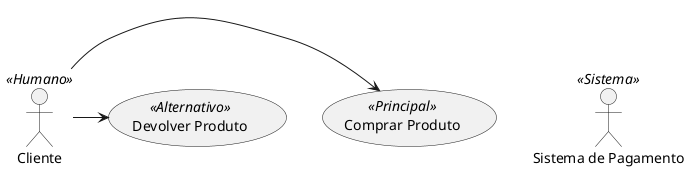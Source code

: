 @startuml
actor Cliente << Humano >>
actor "Sistema de Pagamento" as SP << Sistema >>

(Comprar Produto) << Principal >>
(Devolver Produto) << Alternativo >>

Cliente -> (Comprar Produto)
Cliente -> (Devolver Produto)
@enduml
